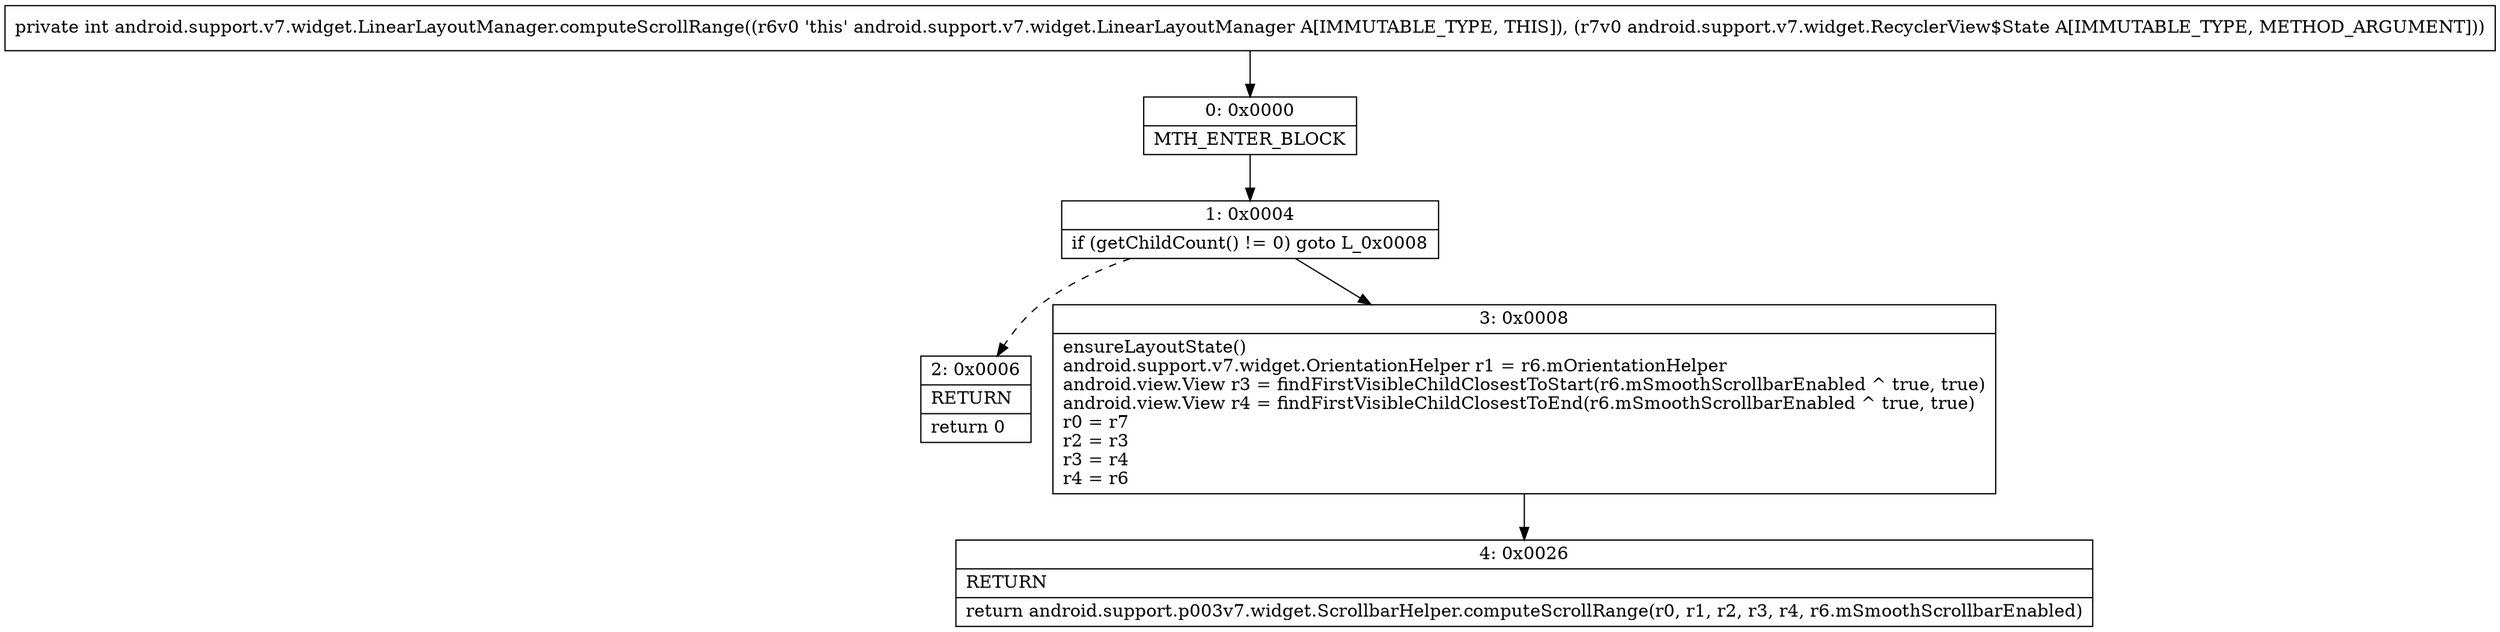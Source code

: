 digraph "CFG forandroid.support.v7.widget.LinearLayoutManager.computeScrollRange(Landroid\/support\/v7\/widget\/RecyclerView$State;)I" {
Node_0 [shape=record,label="{0\:\ 0x0000|MTH_ENTER_BLOCK\l}"];
Node_1 [shape=record,label="{1\:\ 0x0004|if (getChildCount() != 0) goto L_0x0008\l}"];
Node_2 [shape=record,label="{2\:\ 0x0006|RETURN\l|return 0\l}"];
Node_3 [shape=record,label="{3\:\ 0x0008|ensureLayoutState()\landroid.support.v7.widget.OrientationHelper r1 = r6.mOrientationHelper\landroid.view.View r3 = findFirstVisibleChildClosestToStart(r6.mSmoothScrollbarEnabled ^ true, true)\landroid.view.View r4 = findFirstVisibleChildClosestToEnd(r6.mSmoothScrollbarEnabled ^ true, true)\lr0 = r7\lr2 = r3\lr3 = r4\lr4 = r6\l}"];
Node_4 [shape=record,label="{4\:\ 0x0026|RETURN\l|return android.support.p003v7.widget.ScrollbarHelper.computeScrollRange(r0, r1, r2, r3, r4, r6.mSmoothScrollbarEnabled)\l}"];
MethodNode[shape=record,label="{private int android.support.v7.widget.LinearLayoutManager.computeScrollRange((r6v0 'this' android.support.v7.widget.LinearLayoutManager A[IMMUTABLE_TYPE, THIS]), (r7v0 android.support.v7.widget.RecyclerView$State A[IMMUTABLE_TYPE, METHOD_ARGUMENT])) }"];
MethodNode -> Node_0;
Node_0 -> Node_1;
Node_1 -> Node_2[style=dashed];
Node_1 -> Node_3;
Node_3 -> Node_4;
}

